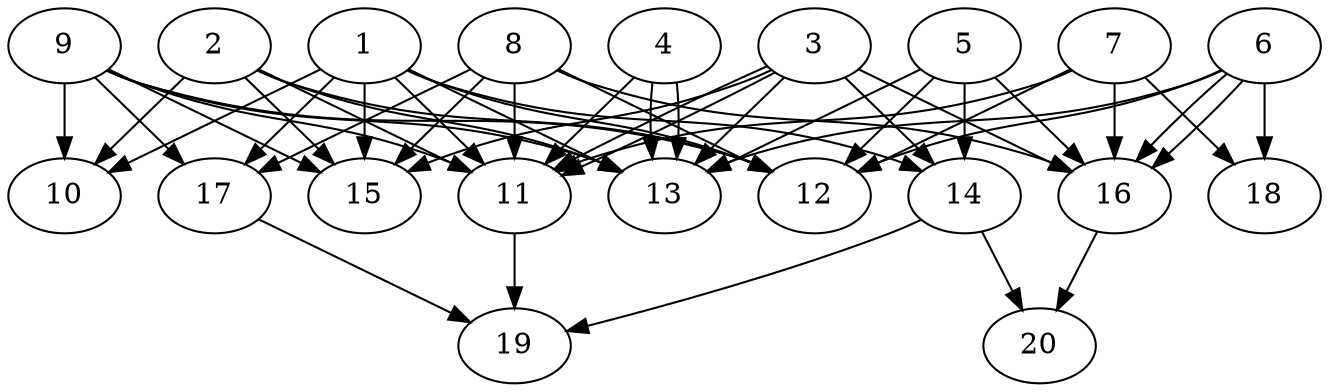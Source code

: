 // DAG automatically generated by daggen at Wed Jul 24 21:20:06 2019
// ./daggen --dot -n 20 --ccr 0.4 --fat 0.8 --regular 0.5 --density 0.8 --mindata 5242880 --maxdata 52428800 
digraph G {
  1 [size="65569280", alpha="0.14", expect_size="26227712"] 
  1 -> 10 [size ="26227712"]
  1 -> 11 [size ="26227712"]
  1 -> 12 [size ="26227712"]
  1 -> 13 [size ="26227712"]
  1 -> 14 [size ="26227712"]
  1 -> 15 [size ="26227712"]
  1 -> 17 [size ="26227712"]
  2 [size="105981440", alpha="0.05", expect_size="42392576"] 
  2 -> 10 [size ="42392576"]
  2 -> 11 [size ="42392576"]
  2 -> 12 [size ="42392576"]
  2 -> 13 [size ="42392576"]
  2 -> 15 [size ="42392576"]
  3 [size="70133760", alpha="0.09", expect_size="28053504"] 
  3 -> 11 [size ="28053504"]
  3 -> 11 [size ="28053504"]
  3 -> 13 [size ="28053504"]
  3 -> 14 [size ="28053504"]
  3 -> 15 [size ="28053504"]
  3 -> 16 [size ="28053504"]
  4 [size="58913280", alpha="0.16", expect_size="23565312"] 
  4 -> 11 [size ="23565312"]
  4 -> 13 [size ="23565312"]
  4 -> 13 [size ="23565312"]
  5 [size="113786880", alpha="0.13", expect_size="45514752"] 
  5 -> 12 [size ="45514752"]
  5 -> 13 [size ="45514752"]
  5 -> 14 [size ="45514752"]
  5 -> 16 [size ="45514752"]
  6 [size="20705280", alpha="0.01", expect_size="8282112"] 
  6 -> 12 [size ="8282112"]
  6 -> 13 [size ="8282112"]
  6 -> 16 [size ="8282112"]
  6 -> 16 [size ="8282112"]
  6 -> 18 [size ="8282112"]
  7 [size="72547840", alpha="0.08", expect_size="29019136"] 
  7 -> 11 [size ="29019136"]
  7 -> 12 [size ="29019136"]
  7 -> 16 [size ="29019136"]
  7 -> 18 [size ="29019136"]
  8 [size="47262720", alpha="0.15", expect_size="18905088"] 
  8 -> 11 [size ="18905088"]
  8 -> 12 [size ="18905088"]
  8 -> 15 [size ="18905088"]
  8 -> 16 [size ="18905088"]
  8 -> 17 [size ="18905088"]
  9 [size="78092800", alpha="0.07", expect_size="31237120"] 
  9 -> 10 [size ="31237120"]
  9 -> 11 [size ="31237120"]
  9 -> 12 [size ="31237120"]
  9 -> 13 [size ="31237120"]
  9 -> 15 [size ="31237120"]
  9 -> 17 [size ="31237120"]
  10 [size="66547200", alpha="0.15", expect_size="26618880"] 
  11 [size="78481920", alpha="0.08", expect_size="31392768"] 
  11 -> 19 [size ="31392768"]
  12 [size="43712000", alpha="0.19", expect_size="17484800"] 
  13 [size="73141760", alpha="0.20", expect_size="29256704"] 
  14 [size="125550080", alpha="0.03", expect_size="50220032"] 
  14 -> 19 [size ="50220032"]
  14 -> 20 [size ="50220032"]
  15 [size="100997120", alpha="0.02", expect_size="40398848"] 
  16 [size="61468160", alpha="0.20", expect_size="24587264"] 
  16 -> 20 [size ="24587264"]
  17 [size="69176320", alpha="0.16", expect_size="27670528"] 
  17 -> 19 [size ="27670528"]
  18 [size="114050560", alpha="0.13", expect_size="45620224"] 
  19 [size="83517440", alpha="0.04", expect_size="33406976"] 
  20 [size="122068480", alpha="0.05", expect_size="48827392"] 
}
